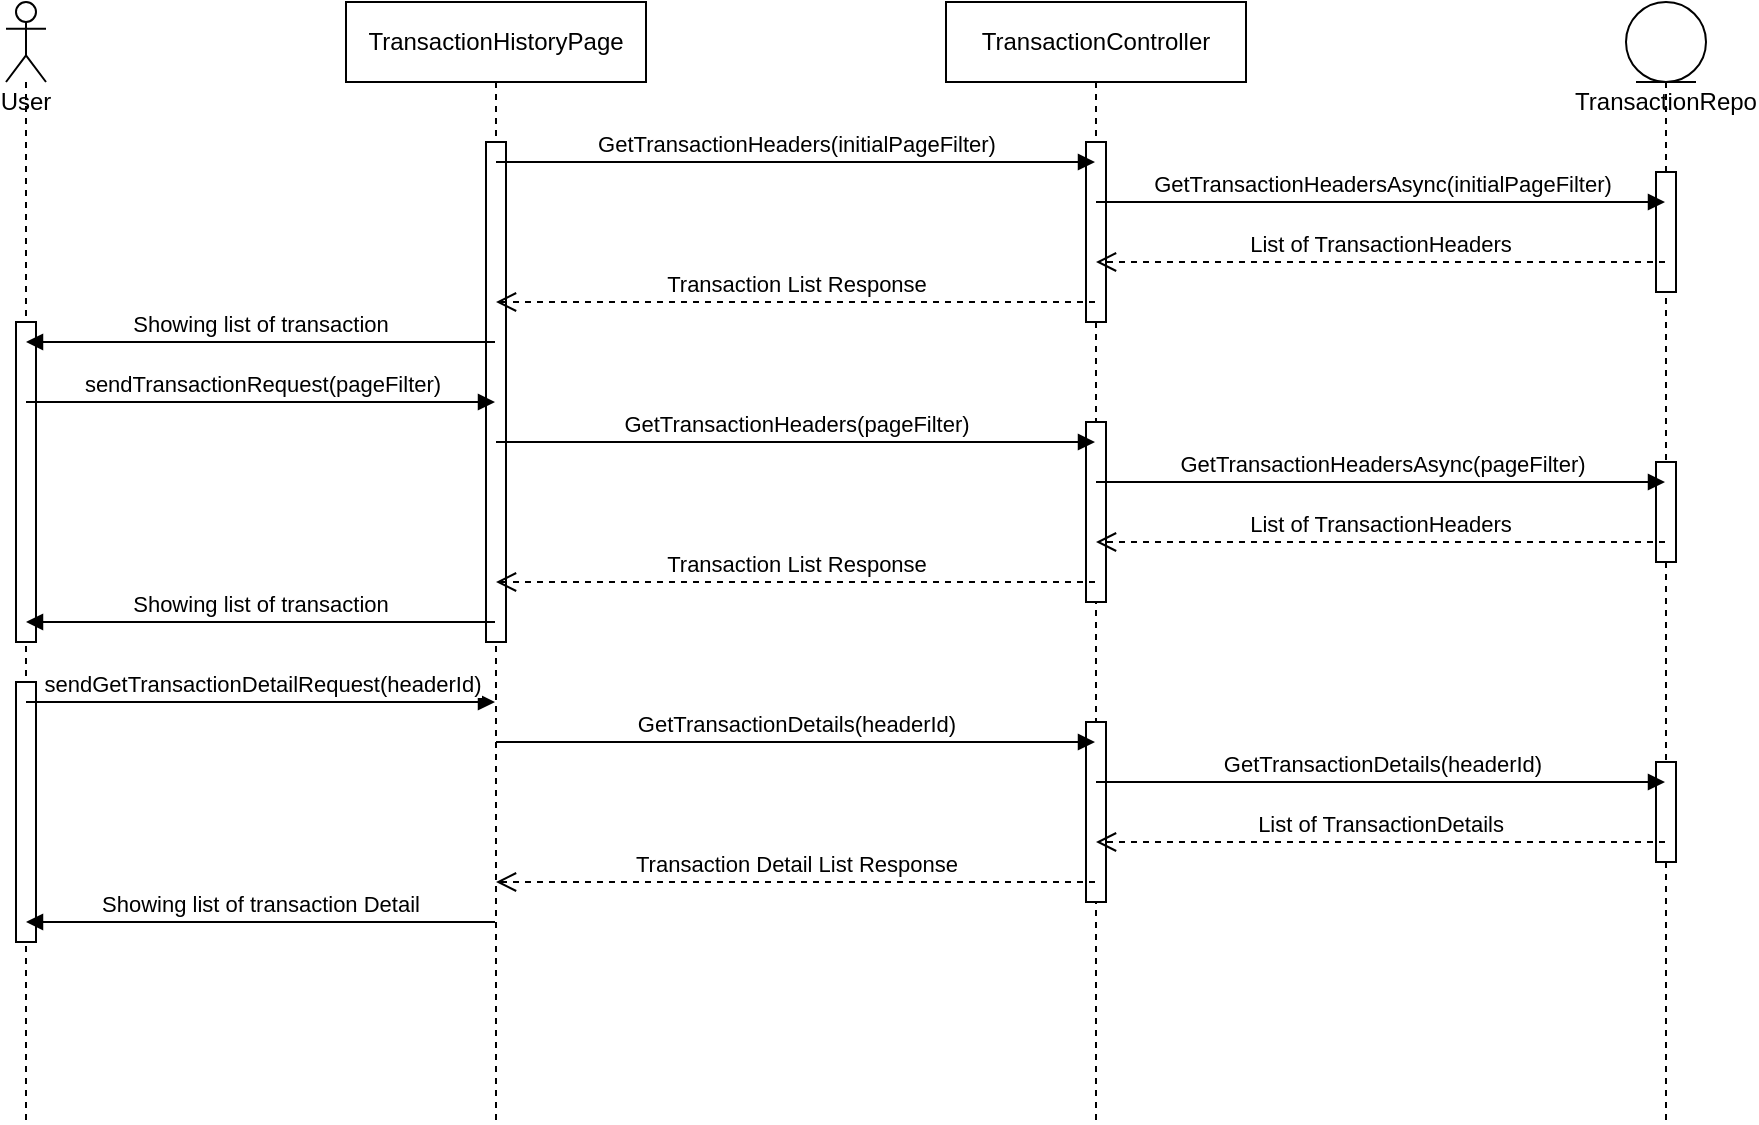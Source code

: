 <mxfile version="13.9.5" type="device"><diagram id="dVQ1k5BedU8TqxmAsFkL" name="Page-1"><mxGraphModel dx="1022" dy="537" grid="1" gridSize="10" guides="1" tooltips="1" connect="1" arrows="1" fold="1" page="1" pageScale="1" pageWidth="850" pageHeight="1100" math="0" shadow="0"><root><mxCell id="0"/><mxCell id="1" parent="0"/><mxCell id="T0W06vc1CMGsp_gewOlQ-2" value="User" style="shape=umlLifeline;participant=umlActor;perimeter=lifelinePerimeter;whiteSpace=wrap;html=1;container=1;collapsible=0;recursiveResize=0;verticalAlign=top;spacingTop=36;outlineConnect=0;" parent="1" vertex="1"><mxGeometry x="40" y="40" width="20" height="560" as="geometry"/></mxCell><mxCell id="T0W06vc1CMGsp_gewOlQ-18" value="" style="html=1;points=[];perimeter=orthogonalPerimeter;" parent="T0W06vc1CMGsp_gewOlQ-2" vertex="1"><mxGeometry x="5" y="160" width="10" height="160" as="geometry"/></mxCell><mxCell id="ZiO1sMxU01kIlxaJnxe0-7" value="" style="html=1;points=[];perimeter=orthogonalPerimeter;" parent="T0W06vc1CMGsp_gewOlQ-2" vertex="1"><mxGeometry x="5" y="340" width="10" height="130" as="geometry"/></mxCell><mxCell id="T0W06vc1CMGsp_gewOlQ-3" value="TransactionHistoryPage" style="shape=umlLifeline;perimeter=lifelinePerimeter;whiteSpace=wrap;html=1;container=1;collapsible=0;recursiveResize=0;outlineConnect=0;" parent="1" vertex="1"><mxGeometry x="210" y="40" width="150" height="560" as="geometry"/></mxCell><mxCell id="T0W06vc1CMGsp_gewOlQ-21" value="" style="html=1;points=[];perimeter=orthogonalPerimeter;" parent="T0W06vc1CMGsp_gewOlQ-3" vertex="1"><mxGeometry x="70" y="70" width="10" height="250" as="geometry"/></mxCell><mxCell id="T0W06vc1CMGsp_gewOlQ-4" value="TransactionController" style="shape=umlLifeline;perimeter=lifelinePerimeter;whiteSpace=wrap;html=1;container=1;collapsible=0;recursiveResize=0;outlineConnect=0;" parent="1" vertex="1"><mxGeometry x="510" y="40" width="150" height="560" as="geometry"/></mxCell><mxCell id="T0W06vc1CMGsp_gewOlQ-24" value="" style="html=1;points=[];perimeter=orthogonalPerimeter;" parent="T0W06vc1CMGsp_gewOlQ-4" vertex="1"><mxGeometry x="70" y="70" width="10" height="90" as="geometry"/></mxCell><mxCell id="T0W06vc1CMGsp_gewOlQ-25" value="" style="html=1;points=[];perimeter=orthogonalPerimeter;" parent="T0W06vc1CMGsp_gewOlQ-4" vertex="1"><mxGeometry x="70" y="210" width="10" height="90" as="geometry"/></mxCell><mxCell id="ZiO1sMxU01kIlxaJnxe0-8" value="" style="html=1;points=[];perimeter=orthogonalPerimeter;" parent="T0W06vc1CMGsp_gewOlQ-4" vertex="1"><mxGeometry x="70" y="360" width="10" height="90" as="geometry"/></mxCell><mxCell id="T0W06vc1CMGsp_gewOlQ-5" value="GetTransactionHeaders(initialPageFilter)" style="html=1;verticalAlign=bottom;endArrow=block;" parent="1" source="T0W06vc1CMGsp_gewOlQ-3" target="T0W06vc1CMGsp_gewOlQ-4" edge="1"><mxGeometry width="80" relative="1" as="geometry"><mxPoint x="300" y="210" as="sourcePoint"/><mxPoint x="380" y="210" as="targetPoint"/><Array as="points"><mxPoint x="440" y="120"/></Array></mxGeometry></mxCell><mxCell id="T0W06vc1CMGsp_gewOlQ-6" value="TransactionRepo" style="shape=umlLifeline;participant=umlEntity;perimeter=lifelinePerimeter;whiteSpace=wrap;html=1;container=1;collapsible=0;recursiveResize=0;verticalAlign=top;spacingTop=36;outlineConnect=0;" parent="1" vertex="1"><mxGeometry x="850" y="40" width="40" height="560" as="geometry"/></mxCell><mxCell id="T0W06vc1CMGsp_gewOlQ-23" value="" style="html=1;points=[];perimeter=orthogonalPerimeter;" parent="T0W06vc1CMGsp_gewOlQ-6" vertex="1"><mxGeometry x="15" y="85" width="10" height="60" as="geometry"/></mxCell><mxCell id="T0W06vc1CMGsp_gewOlQ-26" value="" style="html=1;points=[];perimeter=orthogonalPerimeter;" parent="T0W06vc1CMGsp_gewOlQ-6" vertex="1"><mxGeometry x="15" y="230" width="10" height="50" as="geometry"/></mxCell><mxCell id="ZiO1sMxU01kIlxaJnxe0-9" value="" style="html=1;points=[];perimeter=orthogonalPerimeter;" parent="T0W06vc1CMGsp_gewOlQ-6" vertex="1"><mxGeometry x="15" y="380" width="10" height="50" as="geometry"/></mxCell><mxCell id="T0W06vc1CMGsp_gewOlQ-7" value="GetTransactionHeadersAsync(initialPageFilter)" style="html=1;verticalAlign=bottom;endArrow=block;" parent="1" source="T0W06vc1CMGsp_gewOlQ-4" target="T0W06vc1CMGsp_gewOlQ-6" edge="1"><mxGeometry width="80" relative="1" as="geometry"><mxPoint x="470" y="120" as="sourcePoint"/><mxPoint x="550" y="120" as="targetPoint"/><Array as="points"><mxPoint x="700" y="140"/></Array></mxGeometry></mxCell><mxCell id="T0W06vc1CMGsp_gewOlQ-9" value="List of TransactionHeaders" style="html=1;verticalAlign=bottom;endArrow=open;dashed=1;endSize=8;" parent="1" source="T0W06vc1CMGsp_gewOlQ-6" target="T0W06vc1CMGsp_gewOlQ-4" edge="1"><mxGeometry relative="1" as="geometry"><mxPoint x="630" y="210" as="sourcePoint"/><mxPoint x="550" y="210" as="targetPoint"/><Array as="points"><mxPoint x="730" y="170"/></Array></mxGeometry></mxCell><mxCell id="T0W06vc1CMGsp_gewOlQ-10" value="Transaction List Response" style="html=1;verticalAlign=bottom;endArrow=open;dashed=1;endSize=8;" parent="1" source="T0W06vc1CMGsp_gewOlQ-4" target="T0W06vc1CMGsp_gewOlQ-3" edge="1"><mxGeometry relative="1" as="geometry"><mxPoint x="460" y="210" as="sourcePoint"/><mxPoint x="380" y="210" as="targetPoint"/><Array as="points"><mxPoint x="440" y="190"/></Array></mxGeometry></mxCell><mxCell id="T0W06vc1CMGsp_gewOlQ-11" value="Showing list of transaction" style="html=1;verticalAlign=bottom;endArrow=block;" parent="1" source="T0W06vc1CMGsp_gewOlQ-3" target="T0W06vc1CMGsp_gewOlQ-2" edge="1"><mxGeometry width="80" relative="1" as="geometry"><mxPoint x="300" y="210" as="sourcePoint"/><mxPoint x="380" y="210" as="targetPoint"/><Array as="points"><mxPoint x="200" y="210"/></Array></mxGeometry></mxCell><mxCell id="T0W06vc1CMGsp_gewOlQ-12" value="sendTransactionRequest(pageFilter)" style="html=1;verticalAlign=bottom;endArrow=block;" parent="1" source="T0W06vc1CMGsp_gewOlQ-2" target="T0W06vc1CMGsp_gewOlQ-3" edge="1"><mxGeometry width="80" relative="1" as="geometry"><mxPoint x="300" y="290" as="sourcePoint"/><mxPoint x="380" y="290" as="targetPoint"/><Array as="points"><mxPoint x="170" y="240"/></Array></mxGeometry></mxCell><mxCell id="T0W06vc1CMGsp_gewOlQ-13" value="GetTransactionHeaders(pageFilter)" style="html=1;verticalAlign=bottom;endArrow=block;" parent="1" source="T0W06vc1CMGsp_gewOlQ-3" target="T0W06vc1CMGsp_gewOlQ-4" edge="1"><mxGeometry width="80" relative="1" as="geometry"><mxPoint x="294.667" y="130" as="sourcePoint"/><mxPoint x="594.5" y="130" as="targetPoint"/><Array as="points"><mxPoint x="440" y="260"/></Array></mxGeometry></mxCell><mxCell id="T0W06vc1CMGsp_gewOlQ-14" value="GetTransactionHeadersAsync(pageFilter)" style="html=1;verticalAlign=bottom;endArrow=block;" parent="1" source="T0W06vc1CMGsp_gewOlQ-4" target="T0W06vc1CMGsp_gewOlQ-6" edge="1"><mxGeometry width="80" relative="1" as="geometry"><mxPoint x="594.667" y="150" as="sourcePoint"/><mxPoint x="879.5" y="150" as="targetPoint"/><Array as="points"><mxPoint x="720" y="280"/></Array></mxGeometry></mxCell><mxCell id="T0W06vc1CMGsp_gewOlQ-15" value="List of TransactionHeaders" style="html=1;verticalAlign=bottom;endArrow=open;dashed=1;endSize=8;" parent="1" source="T0W06vc1CMGsp_gewOlQ-6" target="T0W06vc1CMGsp_gewOlQ-4" edge="1"><mxGeometry relative="1" as="geometry"><mxPoint x="879.5" y="180" as="sourcePoint"/><mxPoint x="594.667" y="180" as="targetPoint"/><Array as="points"><mxPoint x="720" y="310"/></Array></mxGeometry></mxCell><mxCell id="T0W06vc1CMGsp_gewOlQ-16" value="Transaction List Response" style="html=1;verticalAlign=bottom;endArrow=open;dashed=1;endSize=8;" parent="1" source="T0W06vc1CMGsp_gewOlQ-4" target="T0W06vc1CMGsp_gewOlQ-3" edge="1"><mxGeometry relative="1" as="geometry"><mxPoint x="594.5" y="200" as="sourcePoint"/><mxPoint x="294.667" y="200" as="targetPoint"/><Array as="points"><mxPoint x="420" y="330"/></Array></mxGeometry></mxCell><mxCell id="T0W06vc1CMGsp_gewOlQ-17" value="Showing list of transaction" style="html=1;verticalAlign=bottom;endArrow=block;" parent="1" source="T0W06vc1CMGsp_gewOlQ-3" target="T0W06vc1CMGsp_gewOlQ-2" edge="1"><mxGeometry width="80" relative="1" as="geometry"><mxPoint x="294.5" y="220" as="sourcePoint"/><mxPoint x="89.667" y="220" as="targetPoint"/><Array as="points"><mxPoint x="220" y="350"/></Array></mxGeometry></mxCell><mxCell id="ZiO1sMxU01kIlxaJnxe0-1" value="sendGetTransactionDetailRequest(headerId)" style="html=1;verticalAlign=bottom;endArrow=block;" parent="1" source="T0W06vc1CMGsp_gewOlQ-2" target="T0W06vc1CMGsp_gewOlQ-3" edge="1"><mxGeometry width="80" relative="1" as="geometry"><mxPoint x="480" y="280" as="sourcePoint"/><mxPoint x="560" y="280" as="targetPoint"/><Array as="points"><mxPoint x="190" y="390"/></Array></mxGeometry></mxCell><mxCell id="ZiO1sMxU01kIlxaJnxe0-2" value="GetTransactionDetails(headerId)" style="html=1;verticalAlign=bottom;endArrow=block;" parent="1" source="T0W06vc1CMGsp_gewOlQ-3" target="T0W06vc1CMGsp_gewOlQ-4" edge="1"><mxGeometry width="80" relative="1" as="geometry"><mxPoint x="294.5" y="130" as="sourcePoint"/><mxPoint x="594.5" y="130" as="targetPoint"/><Array as="points"><mxPoint x="460" y="410"/></Array></mxGeometry></mxCell><mxCell id="ZiO1sMxU01kIlxaJnxe0-3" value="GetTransactionDetails(headerId)" style="html=1;verticalAlign=bottom;endArrow=block;" parent="1" source="T0W06vc1CMGsp_gewOlQ-4" target="T0W06vc1CMGsp_gewOlQ-6" edge="1"><mxGeometry width="80" relative="1" as="geometry"><mxPoint x="594.5" y="290" as="sourcePoint"/><mxPoint x="879.5" y="290" as="targetPoint"/><Array as="points"><mxPoint x="730" y="430"/></Array></mxGeometry></mxCell><mxCell id="ZiO1sMxU01kIlxaJnxe0-4" value="List of TransactionDetails" style="html=1;verticalAlign=bottom;endArrow=open;dashed=1;endSize=8;" parent="1" source="T0W06vc1CMGsp_gewOlQ-6" target="T0W06vc1CMGsp_gewOlQ-4" edge="1"><mxGeometry relative="1" as="geometry"><mxPoint x="879.5" y="320" as="sourcePoint"/><mxPoint x="594.5" y="320" as="targetPoint"/><Array as="points"><mxPoint x="730" y="460"/></Array></mxGeometry></mxCell><mxCell id="ZiO1sMxU01kIlxaJnxe0-5" value="Transaction Detail List Response" style="html=1;verticalAlign=bottom;endArrow=open;dashed=1;endSize=8;" parent="1" source="T0W06vc1CMGsp_gewOlQ-4" target="T0W06vc1CMGsp_gewOlQ-3" edge="1"><mxGeometry relative="1" as="geometry"><mxPoint x="594.5" y="340" as="sourcePoint"/><mxPoint x="294.5" y="340" as="targetPoint"/><Array as="points"><mxPoint x="420" y="480"/></Array></mxGeometry></mxCell><mxCell id="ZiO1sMxU01kIlxaJnxe0-6" value="Showing list of transaction Detail" style="html=1;verticalAlign=bottom;endArrow=block;" parent="1" source="T0W06vc1CMGsp_gewOlQ-3" target="T0W06vc1CMGsp_gewOlQ-2" edge="1"><mxGeometry width="80" relative="1" as="geometry"><mxPoint x="294.5" y="360" as="sourcePoint"/><mxPoint x="59.5" y="360" as="targetPoint"/><Array as="points"><mxPoint x="230" y="500"/></Array></mxGeometry></mxCell></root></mxGraphModel></diagram></mxfile>